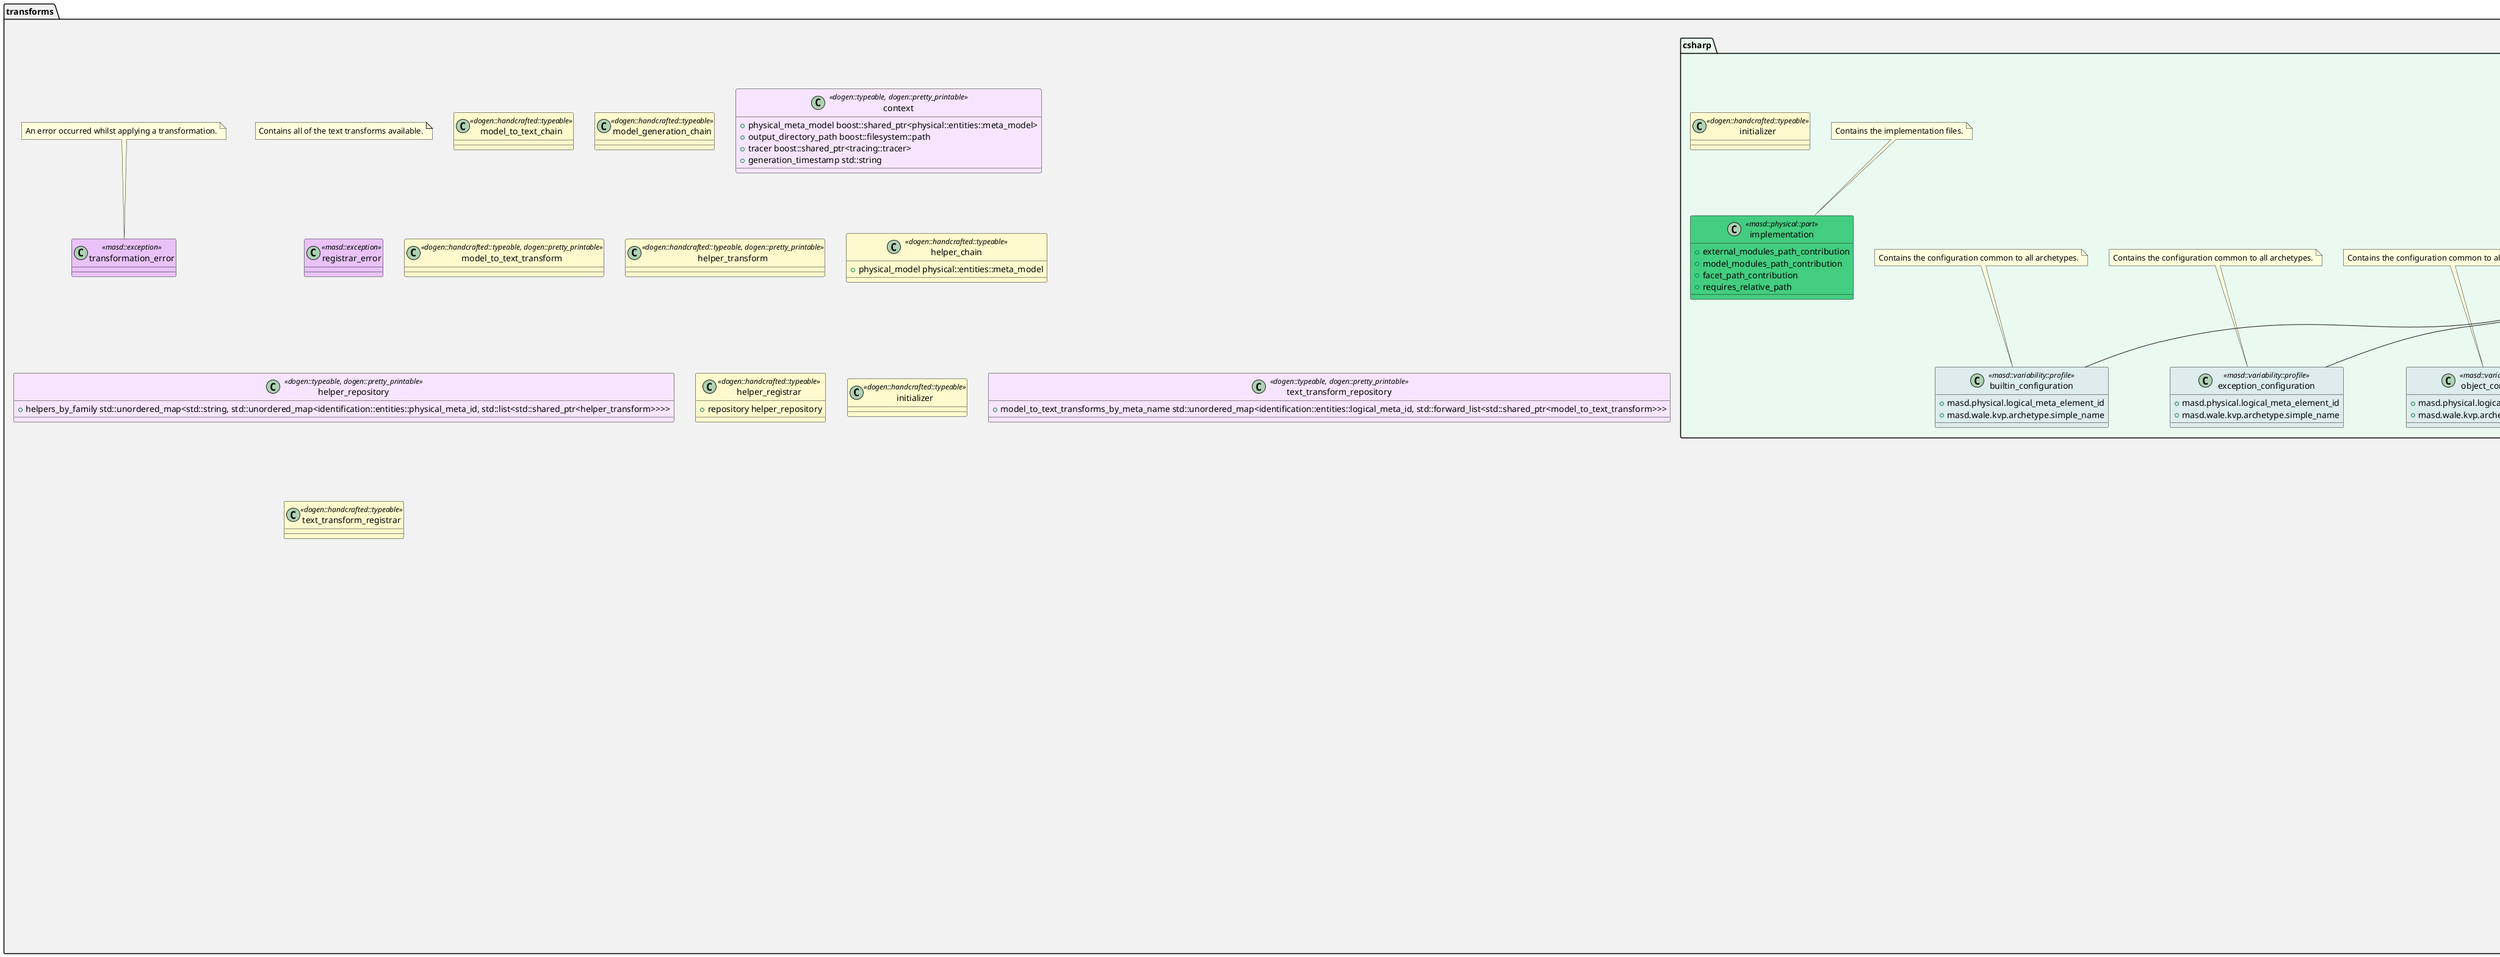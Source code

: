 @startuml
set namespaceSeparator ::
note as N1
Contains all of the M2T transforms for all supported backendsUML Representation of model:

UML representation:

\image html dogen.text/modeling/dogen.text.svg
end note

class registrar <<masd::serialization::type_registrar>> #00FF00 {
}

class main <<masd::entry_point, dogen::untypable>> #DDA9F3 {
}

class CMakeLists <<masd::build::cmakelists, dogen::handcrafted::cmake>> #99CB99 {
}

class cpp_artefact_transform_implementation <<masd::templating::logic_less_templates>> #FFC072 {
    +{field} content
}

class initializer <<dogen::handcrafted::typeable>> #FFFACD {
}

class csharp_transform_implementation <<masd::templating::logic_less_templates>> #FFC072 {
    +{field} content
}

class csharp_helper_transform_implementation <<masd::templating::logic_less_templates>> #FFC072 {
    +{field} content
}

class cpp_helper_transform_implementation <<masd::templating::logic_less_templates>> #FFC072 {
    +{field} content
}

class cpp_helper_transform_implementation_enabled <<masd::templating::logic_less_templates>> #FFC072 {
    +{field} content
}

namespace entities #F2F2F2 {
    class Provenance <<masd::object_template>> #E3B6F6 {
        +{field} provenance identification::entities::logical_provenance
    }

    note top of Provenance
Details of the origin of this model element.
    end note

    class model_set <<Provenance>> #F7E5FF {
        +{field} models std::list<model>
    }

    model_set o-- model

    note top of model_set
Represents a set of related models.
    end note

    class model <<Provenance>> #F7E5FF {
        +{field} logical logical::entities::model
        +{field} physical physical::entities::model
        +{field} logical_physical_regions std::list<logical_physical_region>
    }

    model_set o-- logical_physical_region

    note top of model
Represents the combined logical-physical space.
    end note

    class logical_physical_region #F7E5FF {
        +{field} logical_element boost::shared_ptr<logical::entities::element>
        +{field} physical_region physical::entities::region
    }

    note top of logical_physical_region
Represents a region of logical-physical space with a single logical element and
its associated physical elements.
    end note

}

namespace transforms #F2F2F2 {
    note as transforms_1
Contains all of the text transforms available.
    end note

    class model_to_text_chain <<dogen::handcrafted::typeable>> #FFFACD {
    }

    class model_generation_chain <<dogen::handcrafted::typeable>> #FFFACD {
    }

    class context <<dogen::typeable, dogen::pretty_printable>> #F7E5FF {
        +{field} physical_meta_model boost::shared_ptr<physical::entities::meta_model>
        +{field} output_directory_path boost::filesystem::path
        +{field} tracer boost::shared_ptr<tracing::tracer>
        +{field} generation_timestamp std::string
    }

    class transformation_error <<masd::exception>> #E8C2F8 {
    }

    note top of transformation_error
An error occurred whilst applying a transformation.
    end note

    class registrar_error <<masd::exception>> #E8C2F8 {
    }

    class model_to_text_transform <<dogen::handcrafted::typeable, dogen::pretty_printable>> #FFFACD {
    }

    class helper_transform <<dogen::handcrafted::typeable, dogen::pretty_printable>> #FFFACD {
    }

    class helper_chain <<dogen::handcrafted::typeable>> #FFFACD {
        +{field} physical_model physical::entities::meta_model
    }

    class helper_repository <<dogen::typeable, dogen::pretty_printable>> #F7E5FF {
        +{field} helpers_by_family std::unordered_map<std::string, std::unordered_map<identification::entities::physical_meta_id, std::list<std::shared_ptr<helper_transform>>>>
    }

    class helper_registrar <<dogen::handcrafted::typeable>> #FFFACD {
        +{field} repository helper_repository
    }

    class initializer <<dogen::handcrafted::typeable>> #FFFACD {
    }

    class text_transform_repository <<dogen::typeable, dogen::pretty_printable>> #F7E5FF {
        +{field} model_to_text_transforms_by_meta_name std::unordered_map<identification::entities::logical_meta_id, std::forward_list<std::shared_ptr<model_to_text_transform>>>
    }

    class text_transform_registrar <<dogen::handcrafted::typeable>> #FFFACD {
    }

    namespace transforms::cpp <<masd::physical::backend>> #EBFAF1 {
        note as cpp_1
Text transforms that implement the C++ backend.

Provides a set of M2T transforms that convert logical model elements into a
physical representation in the C++ technical space, or associated minor
technical spaces.
        end note

        class implementation <<masd::physical::part>> #43CD80 {
            +{field} external_modules_path_contribution
            +{field} model_modules_path_contribution
            +{field} facet_path_contribution
            +{field} requires_relative_path
            +{field} directory_name
        }

        implementation o-l- public_headers

        note top of implementation
Contains the implementation files.
        end note

        class public_headers <<masd::physical::part>> #43CD80 {
            +{field} external_modules_path_contribution
            +{field} model_modules_path_contribution
            +{field} facet_path_contribution
            +{field} requires_relative_path
            +{field} directory_name
        }

        public_headers o-l- testing

        note top of public_headers
Contains the header files that are publicly visible.
        end note

        class testing <<masd::physical::part>> #43CD80 {
            +{field} external_modules_path_contribution
            +{field} model_modules_path_contribution
            +{field} facet_path_contribution
            +{field} requires_relative_path
            +{field} directory_name
        }

        testing o-l- standard_header_file

        note top of testing
Contains the generated test files.
        end note

        class standard_header_file <<masd::physical::archetype_kind>> #68D799 {
            +{field} file_extension
        }

        note top of standard_header_file
Header file generated by Dogen.
        end note

        class base_archetype_configuration <<masd::variability::profile>> #DDECEC {
            +{field} masd.physical.technical_space
        }

        note top of base_archetype_configuration
Contains the configuration common to all archetypes.
        end note

        class tests_configuration <<masd::variability::profile>> #DDECEC {
            +{field} masd.physical.part_id
            +{field} masd.physical.wale_template_reference
            +{field} masd.physical.relation_status
        }

        transforms::cpp::base_archetype_configuration <|-- transforms::cpp::tests_configuration
        note top of tests_configuration
Contains the configuration common to most archetypes in tests.
        end note

        class header_configuration <<masd::variability::profile>> #DDECEC {
            +{field} masd.physical.part_id
            +{field} masd.physical.wale_template_reference
        }

        transforms::cpp::base_archetype_configuration <|-- transforms::cpp::header_configuration
        note top of header_configuration
Contains the configuration common to all c++ header archetypes.
        end note

        class header_facet_default_configuration <<masd::variability::profile>> #DDECEC {
            +{field} masd.physical.relation_status
        }

        transforms::cpp::header_configuration <|-- transforms::cpp::header_facet_default_configuration
        class enumeration_header_configuration <<masd::variability::profile>> #DDECEC {
            +{field} masd.physical.logical_meta_element_id
            +{field} masd.wale.kvp.archetype.simple_name
        }

        transforms::cpp::header_facet_default_configuration <|-- transforms::cpp::enumeration_header_configuration
        note top of enumeration_header_configuration
Contains the configuration common to all enumeration header archetypes.
        end note

        class object_header_configuration <<masd::variability::profile>> #DDECEC {
            +{field} masd.physical.logical_meta_element_id
            +{field} masd.wale.kvp.archetype.simple_name
        }

        transforms::cpp::header_facet_default_configuration <|-- transforms::cpp::object_header_configuration
        note top of object_header_configuration
Contains the configuration common to all object header archetypes.
        end note

        class primitive_header_configuration <<masd::variability::profile>> #DDECEC {
            +{field} masd.physical.logical_meta_element_id
            +{field} masd.wale.kvp.archetype.simple_name
        }

        transforms::cpp::header_facet_default_configuration <|-- transforms::cpp::primitive_header_configuration
        note top of primitive_header_configuration
Contains the configuration common to all built header archetypes.
        end note

        class builtin_header_configuration <<masd::variability::profile>> #DDECEC {
            +{field} masd.physical.logical_meta_element_id
            +{field} masd.wale.kvp.archetype.simple_name
        }

        transforms::cpp::header_facet_default_configuration <|-- transforms::cpp::builtin_header_configuration
        note top of builtin_header_configuration
Contains the configuration common to all built header archetypes.
        end note

        class implementation_configuration <<masd::variability::profile>> #DDECEC {
            +{field} masd.physical.part_id
            +{field} masd.physical.wale_template_reference
            +{field} masd.physical.relation_status
        }

        transforms::cpp::base_archetype_configuration <|-- transforms::cpp::implementation_configuration
        note top of implementation_configuration
Contains the configuration common to all c++ implementation archetypes.
        end note

        class object_implementation_configuration <<masd::variability::profile>> #DDECEC {
            +{field} masd.physical.logical_meta_element_id
            +{field} masd.wale.kvp.archetype.simple_name
        }

        transforms::cpp::implementation_configuration <|-- transforms::cpp::object_implementation_configuration
        class primitive_implementation_configuration <<masd::variability::profile>> #DDECEC {
            +{field} masd.physical.logical_meta_element_id
            +{field} masd.wale.kvp.archetype.simple_name
        }

        transforms::cpp::implementation_configuration <|-- transforms::cpp::primitive_implementation_configuration
        class enumeration_implementation_configuration <<masd::variability::profile>> #DDECEC {
            +{field} masd.physical.logical_meta_element_id
            +{field} masd.wale.kvp.archetype.simple_name
        }

        transforms::cpp::implementation_configuration <|-- transforms::cpp::enumeration_implementation_configuration
        namespace transforms::cpp::types <<masd::physical::facet>> #C6F0D8 {
            note as types_1
M2T transforms for the types facet of the
C++ technical space.
            end note

            class initializer <<dogen::handcrafted::typeable>> #FFFACD {
            }

            initializer o-d- smart_pointer_helper

            class archetype_class_header_transform <<masd::physical::archetype, dogen::header_facet_default_configuration>> #68D799 {
                +{field} stitch_template_content
            }

            note top of archetype_class_header_transform
Generates header files for archetypes.
            end note

            class archetype_class_implementation_transform <<masd::physical::archetype, dogen::implementation_configuration>> #68D799 {
                +{field} stitch_template_content
            }

            archetype_class_implementation_transform o-d- archetype_class_header_transform

            note top of archetype_class_implementation_transform
Generates implementation files for archetypes.
            end note

            class archetype_class_header_factory <<masd::physical::archetype, dogen::header_configuration>> #68D799 {
                +{field} stitch_template_content
            }

            archetype_class_header_factory o-d- archetype_class_header_transform

            note top of archetype_class_header_factory
Generates header files for archetype factories.
            end note

            class archetype_class_implementation_factory <<masd::physical::archetype, dogen::implementation_configuration>> #68D799 {
                +{field} stitch_template_content
            }

            archetype_class_implementation_factory  o-d- archetype_class_header_transform

            note top of archetype_class_implementation_factory
Generates implementation files for archetype factories.
            end note

            class facet_class_header_transform <<masd::physical::archetype, dogen::header_facet_default_configuration>> #68D799 {
                +{field} stitch_template_content
            }

            note top of facet_class_header_transform
Generates header files for facet transforms.
            end note

            class facet_class_implementation_transform <<masd::physical::archetype, dogen::implementation_configuration>> #68D799 {
                +{field} stitch_template_content
            }

            facet_class_implementation_transform o-d- facet_class_header_transform

            note top of facet_class_implementation_transform
Generates implementation files for facet transforms.
            end note

            class facet_class_header_factory <<masd::physical::archetype, dogen::header_configuration>> #68D799 {
                +{field} stitch_template_content
            }

            facet_class_header_factory o-d- facet_class_header_transform

            note top of facet_class_header_factory
Generates header files for facet factories.
            end note

            class facet_class_implementation_factory <<masd::physical::archetype, dogen::implementation_configuration>> #68D799 {
                +{field} stitch_template_content
            }

            facet_class_implementation_factory o-d- facet_class_header_transform

            note top of facet_class_implementation_factory
Generates implementation files for facet factory.
            end note

            class backend_class_header_transform <<masd::physical::archetype, dogen::header_facet_default_configuration>> #68D799 {
                +{field} stitch_template_content
            }

            note top of backend_class_header_transform
Generates header files for archetypes.
            end note

            class backend_class_implementation_transform <<masd::physical::archetype, dogen::implementation_configuration>> #68D799 {
                +{field} stitch_template_content
            }

            note top of backend_class_implementation_transform
Generates implementation files for archetypes.
            end note

            class backend_class_header_factory <<masd::physical::archetype, dogen::header_configuration>> #68D799 {
                +{field} stitch_template_content
            }

            note top of backend_class_header_factory
Generates header files for backend factories.
            end note

            class part_class_header_transform <<masd::physical::archetype, dogen::header_facet_default_configuration>> #68D799 {
                +{field} stitch_template_content
            }

            note top of part_class_header_transform
Generates header files for parts.
            end note

            class part_class_header_factory <<masd::physical::archetype, dogen::header_configuration>> #68D799 {
                +{field} stitch_template_content
            }

            note top of part_class_header_factory
Generates header files for part factories.
            end note

            class helper_class_header_transform <<masd::physical::archetype, dogen::header_facet_default_configuration>> #68D799 {
                +{field} stitch_template_content
            }

            note top of helper_class_header_transform
Generates header files for helpers.
            end note

            class helper_class_header_factory <<masd::physical::archetype, dogen::header_configuration>> #68D799 {
                +{field} stitch_template_content
            }

            note top of helper_class_header_factory
Generates header files for helper factories.
            end note

            class archetype_kind_class_header_factory <<masd::physical::archetype, dogen::header_configuration>> #68D799 {
                +{field} stitch_template_content
            }

            note top of archetype_kind_class_header_factory
Generates header files for archetype_kind factories.
            end note

            class smart_pointer_helper <<masd::physical::helper>> #68D7BB {
                +{field} stitch_template_content
            }

            smart_pointer_helper o-d- archetype_class_header_transform

            class backend_class_implementation_factory <<masd::physical::archetype, dogen::implementation_configuration>> #68D799 {
                +{field} stitch_template_content
            }

            note top of backend_class_implementation_factory
Generates implementation files for backend factories.
            end note

            class part_class_implementation_transform <<masd::physical::archetype, dogen::implementation_configuration>> #68D799 {
                +{field} stitch_template_content
            }

            note top of part_class_implementation_transform
Generates implementation files for parts.
            end note

            class part_class_implementation_factory <<masd::physical::archetype, dogen::implementation_configuration>> #68D799 {
                +{field} stitch_template_content
            }

            note top of part_class_implementation_factory
Generates implementation files for part factories.
            end note

            class helper_class_implementation_transform <<masd::physical::archetype, dogen::implementation_configuration>> #68D799 {
                +{field} stitch_template_content
            }

            note top of helper_class_implementation_transform
Generates implementation files for helpers.
            end note

            class helper_class_implementation_factory <<masd::physical::archetype, dogen::implementation_configuration>> #68D799 {
                +{field} stitch_template_content
            }

            note top of helper_class_implementation_factory
Generates implementation files for helper factories.
            end note

            class archetype_kind_class_implementation_factory <<masd::physical::archetype, dogen::implementation_configuration>> #68D799 {
                +{field} stitch_template_content
            }

            note top of archetype_kind_class_implementation_factory
Generates implementation files for archetype_kind factories.
            end note

            class class_header <<masd::physical::archetype, dogen::object_header_configuration>> #68D799 {
                +{field} stitch_template_content
            }

            note top of class_header
Generates header files for objects.
            end note

            class class_forward_declarations <<masd::physical::archetype, dogen::header_configuration>> #68D799 {
                +{field} stitch_template_content
            }

            note top of class_forward_declarations
Generates forward declarations for classes.
            end note

            class namespace_header <<masd::physical::archetype, dogen::header_facet_default_configuration>> #68D799 {
                +{field} stitch_template_content
            }

            note top of namespace_header
Generates header files for namespaces.
            end note

            class visitor_header <<masd::physical::archetype, dogen::header_facet_default_configuration>> #68D799 {
                +{field} stitch_template_content
            }

            note top of visitor_header
Generates header files for visitors.
            end note

            class primitive_header <<masd::physical::archetype, dogen::primitive_header_configuration>> #68D799 {
                +{field} stitch_template_content
            }

            note top of primitive_header
Generates header files for primitives.
            end note

            class primitive_forward_declarations <<masd::physical::archetype, dogen::header_configuration>> #68D799 {
                +{field} stitch_template_content
            }

            note top of primitive_forward_declarations
Generates forward declarations for primitives.
            end note

            class feature_template_bundle_header <<masd::physical::archetype, dogen::header_facet_default_configuration>> #68D799 {
                +{field} stitch_template_content
            }

            note top of feature_template_bundle_header
Generates implementation files for feature template bundles
            end note

            class feature_bundle_header <<masd::physical::archetype, dogen::header_facet_default_configuration>> #68D799 {
                +{field} stitch_template_content
            }

            note top of feature_bundle_header
Generates header files for feature bundles.
            end note

            class variability_initializer_header <<masd::physical::archetype, dogen::header_facet_default_configuration>> #68D799 {
                +{field} stitch_template_content
            }

            note top of variability_initializer_header
Generates header files for feature bundles.
            end note

            class main <<masd::physical::archetype, dogen::implementation_configuration>> #68D799 {
                +{field} stitch_template_content
            }

            note top of main
Generates implementation file for entry point.
            end note

            class class_implementation <<masd::physical::archetype, dogen::object_implementation_configuration>> #68D799 {
                +{field} stitch_template_content
            }

            note top of class_implementation
Generates implementation files for objects.
            end note

            class exception_header <<masd::physical::archetype, dogen::header_facet_default_configuration>> #68D799 {
                +{field} stitch_template_content
            }

            note top of exception_header
Generates header files for exceptions.
            end note

            class enum_header <<masd::physical::archetype, dogen::enumeration_header_configuration>> #68D799 {
                +{field} stitch_template_content
            }

            note top of enum_header
Generates header files for enumerations.
            end note

            class visitor_forward_declarations <<masd::physical::archetype, dogen::header_configuration>> #68D799 {
                +{field} stitch_template_content
            }

            note top of visitor_forward_declarations
Generates forward declarations for visitors.
            end note

            class primitive_implementation <<masd::physical::archetype, dogen::primitive_implementation_configuration>> #68D799 {
                +{field} stitch_template_content
            }

            note top of primitive_implementation
Generates implementation files for primitives.
            end note

            class builtin_header <<masd::physical::archetype, dogen::builtin_header_configuration>> #68D799 {
                +{field} stitch_template_content
            }

            note top of builtin_header
Generates header files for builtins.
            end note

            class feature_template_bundle_implementation <<masd::physical::archetype, dogen::implementation_configuration>> #68D799 {
                +{field} stitch_template_content
            }

            note top of feature_template_bundle_implementation
Generates implementation files for feature templates.
            end note

            class feature_bundle_implementation <<masd::physical::archetype, dogen::implementation_configuration>> #68D799 {
                +{field} stitch_template_content
            }

            note top of feature_bundle_implementation
Generates implementation files for feature bundles.
            end note

            class variability_initializer_implementation <<masd::physical::archetype, dogen::implementation_configuration>> #68D799 {
                +{field} stitch_template_content
            }

            note top of variability_initializer_implementation
Generates header files for feature bundles.
            end note

        }

        namespace transforms::cpp::hash <<masd::physical::facet>> #C6F0D8 {
            note as hash_1
M2T transforms for the hash facet of the
C++ technical space.
            end note

            class initializer <<dogen::handcrafted::typeable>> #FFFACD {
            }

            class date_helper <<masd::physical::helper>> #68D7BB {
                +{field} stitch_template_content
            }

            class ptime_helper <<masd::physical::helper>> #68D7BB {
                +{field} stitch_template_content
            }

            class associative_container_helper <<masd::physical::helper>> #68D7BB {
                +{field} stitch_template_content
            }

            class optional_helper <<masd::physical::helper>> #68D7BB {
                +{field} stitch_template_content
            }

            class sequence_container_helper <<masd::physical::helper>> #68D7BB {
                +{field} stitch_template_content
            }

            class variant_helper <<masd::physical::helper>> #68D7BB {
                +{field} stitch_template_content
            }

            class time_duration_helper <<masd::physical::helper>> #68D7BB {
                +{field} stitch_template_content
            }

            class ptree_helper <<masd::physical::helper>> #68D7BB {
                +{field} stitch_template_content
            }

            class pair_helper <<masd::physical::helper>> #68D7BB {
                +{field} stitch_template_content
            }

            class smart_pointer_helper <<masd::physical::helper>> #68D7BB {
                +{field} stitch_template_content
            }

            class path_helper <<masd::physical::helper>> #68D7BB {
                +{field} stitch_template_content
            }

            class class_header <<masd::physical::archetype, dogen::object_header_configuration>> #68D799 {
                +{field} stitch_template_content
            }

            note top of class_header
Generates header files for objects.
            end note

            class class_implementation <<masd::physical::archetype, dogen::object_implementation_configuration>> #68D799 {
                +{field} stitch_template_content
            }

            note top of class_implementation
Generates implementation files for objects.
            end note

            class enum_header <<masd::physical::archetype>> #68D799 {
                +{field} stitch_template_content
            }

            note top of enum_header
Generates header files for enumerations.
            end note

            class builtin_header <<masd::physical::archetype, dogen::builtin_header_configuration>> #68D799 {
                +{field} stitch_template_content
            }

            note top of builtin_header
Generates header files for builtins.
            end note

            class primitive_header <<masd::physical::archetype, dogen::primitive_header_configuration>> #68D799 {
                +{field} stitch_template_content
            }

            note top of primitive_header
Generates header files for primitives.
            end note

            class primitive_implementation <<masd::physical::archetype, dogen::primitive_implementation_configuration>> #68D799 {
                +{field} stitch_template_content
            }

            note top of primitive_implementation
Generates implementation files for primitives.
            end note

        }

        namespace transforms::cpp::build <<masd::physical::facet>> #C6F0D8 {
            note as build_1
M2T transforms related to build files.
            end note

            class initializer <<dogen::handcrafted::typeable>> #FFFACD {
            }

            class include_cmakelists <<masd::physical::archetype>> #68D799 {
                +{field} stitch_template_content
            }

            note top of include_cmakelists
Generates cmakelists for tests.
            end note

            class source_cmakelists <<masd::physical::archetype>> #68D799 {
                +{field} stitch_template_content
            }

            note top of source_cmakelists
Generates cmakelists for tests.
            end note

        }

        namespace transforms::cpp::io <<masd::physical::facet>> #C6F0D8 {
            note as io_1
M2T transforms for the io facet of the
C++ technical space.
            end note

            class initializer <<dogen::handcrafted::typeable>> #FFFACD {
            }

            class optional_helper <<masd::physical::helper>> #68D7BB {
                +{field} stitch_template_content
            }

            class pair_helper <<masd::physical::helper>> #68D7BB {
                +{field} stitch_template_content
            }

            class string_helper <<masd::physical::helper>> #68D7BB {
                +{field} stitch_template_content
            }

            class ptree_helper <<masd::physical::helper>> #68D7BB {
                +{field} stitch_template_content
            }

            class associative_container_helper <<masd::physical::helper>> #68D7BB {
                +{field} stitch_template_content
            }

            class sequence_container_helper <<masd::physical::helper>> #68D7BB {
                +{field} stitch_template_content
            }

            class smart_pointer_helper <<masd::physical::helper>> #68D7BB {
                +{field} stitch_template_content
            }

            class variant_helper <<masd::physical::helper>> #68D7BB {
                +{field} stitch_template_content
            }

            class inserter_implementation_helper <<dogen::handcrafted::typeable>> #FFFACD {
            }

            class class_header <<masd::physical::archetype, dogen::object_header_configuration>> #68D799 {
                +{field} stitch_template_content
            }

            note top of class_header
Generates header files for objects.
            end note

            class class_implementation <<masd::physical::archetype, dogen::object_implementation_configuration>> #68D799 {
                +{field} stitch_template_content
            }

            note top of class_implementation
Generates implementation files for objects.
            end note

            class enum_header <<masd::physical::archetype, dogen::enumeration_header_configuration>> #68D799 {
                +{field} stitch_template_content
            }

            note top of enum_header
Generates header files for enumerations.
            end note

            class enum_implementation <<masd::physical::archetype, dogen::enumeration_implementation_configuration>> #68D799 {
                +{field} stitch_template_content
            }

            note top of enum_implementation
Generates implementation files for enumerations.
            end note

            class primitive_header <<masd::physical::archetype, dogen::primitive_header_configuration>> #68D799 {
                +{field} stitch_template_content
            }

            note top of primitive_header
Generates header files for primitives.
            end note

            class builtin_header <<masd::physical::archetype, dogen::builtin_header_configuration>> #68D799 {
                +{field} stitch_template_content
            }

            note top of builtin_header
Generates header files for builtins.
            end note

            class primitive_implementation <<masd::physical::archetype, dogen::primitive_implementation_configuration>> #68D799 {
                +{field} stitch_template_content
            }

            note top of primitive_implementation
Generates implementation files for primitives.
            end note

        }

        namespace transforms::cpp::visual_studio <<masd::physical::facet>> #C6F0D8 {
            note as visual_studio_1
M2T transforms related to Visual Studio
support.
            end note

            class initializer <<dogen::handcrafted::typeable>> #FFFACD {
            }

            class solution <<masd::physical::archetype>> #68D799 {
                +{field} stitch_template_content
            }

            note top of solution
Generates visual studio solutions.
            end note

            class msbuild_targets <<masd::physical::archetype>> #68D799 {
                +{field} stitch_template_content
            }

            note top of msbuild_targets
Generates msbuild targets.
            end note

            class project <<masd::physical::archetype>> #68D799 {
                +{field} stitch_template_content
            }

            note top of project
Generates visual studio project.
            end note

        }

        namespace transforms::cpp::serialization <<masd::physical::facet>> #C6F0D8 {
            note as serialization_1
M2T transforms for the boost serialisation
facet of the C++ technical space.
            end note

            class initializer <<dogen::handcrafted::typeable>> #FFFACD {
            }

            class path_helper <<masd::physical::helper>> #68D7BB {
                +{field} stitch_template_content
            }

            class class_header <<masd::physical::archetype, dogen::object_header_configuration>> #68D799 {
                +{field} stitch_template_content
            }

            note top of class_header
Generates header files for objects.
            end note

            class class_forward_declarations <<masd::physical::archetype, dogen::header_configuration>> #68D799 {
                +{field} stitch_template_content
            }

            note top of class_forward_declarations
Generates forward declarations for classes.
            end note

            class primitive_header <<masd::physical::archetype, dogen::primitive_header_configuration>> #68D799 {
                +{field} stitch_template_content
            }

            note top of primitive_header
Generates header files for primitives.
            end note

            class primitive_forward_declarations <<masd::physical::archetype, dogen::header_configuration>> #68D799 {
                +{field} stitch_template_content
            }

            note top of primitive_forward_declarations
Generates forward declarations for primitives.
            end note

            class type_registrar_header <<masd::physical::archetype, dogen::header_facet_default_configuration>> #68D799 {
                +{field} stitch_template_content
            }

            note top of type_registrar_header
Generates header files for type registrars.
            end note

            class class_implementation <<masd::physical::archetype, dogen::object_implementation_configuration>> #68D799 {
                +{field} stitch_template_content
            }

            note top of class_implementation
Generates implementation files for objects.
            end note

            class builtin_header <<masd::physical::archetype, dogen::builtin_header_configuration>> #68D799 {
                +{field} stitch_template_content
            }

            note top of builtin_header
Generates header files for builtins.
            end note

            class primitive_implementation <<masd::physical::archetype, dogen::primitive_implementation_configuration>> #68D799 {
                +{field} stitch_template_content
            }

            note top of primitive_implementation
Generates header files for primitives.
            end note

            class enum_header <<masd::physical::archetype, dogen::enumeration_header_configuration>> #68D799 {
                +{field} stitch_template_content
            }

            note top of enum_header
Generates header files for primitives.
            end note

            class type_registrar_implementation <<masd::physical::archetype, dogen::implementation_configuration>> #68D799 {
                +{field} stitch_template_content
            }

            note top of type_registrar_implementation
Generates header files for feature bundles.
            end note

        }

        namespace transforms::cpp::test_data <<masd::physical::facet>> #C6F0D8 {
            note as test_data_1
M2T transforms for the test data facet
of the C++ technical space.
            end note

            class initializer <<dogen::handcrafted::typeable>> #FFFACD {
            }

            class date_helper <<masd::physical::helper>> #68D7BB {
                +{field} stitch_template_content
            }

            class bool_helper <<masd::physical::helper>> #68D7BB {
                +{field} stitch_template_content
            }

            class char_helper <<masd::physical::helper>> #68D7BB {
                +{field} stitch_template_content
            }

            class ptree_helper <<masd::physical::helper>> #68D7BB {
                +{field} stitch_template_content
            }

            class associative_container_helper <<masd::physical::helper>> #68D7BB {
                +{field} stitch_template_content
            }

            class pair_helper <<masd::physical::helper>> #68D7BB {
                +{field} stitch_template_content
            }

            class number_helper <<masd::physical::helper>> #68D7BB {
                +{field} stitch_template_content
            }

            class variant_helper <<masd::physical::helper>> #68D7BB {
                +{field} stitch_template_content
            }

            class path_helper <<masd::physical::helper>> #68D7BB {
                +{field} stitch_template_content
            }

            class ptime_helper <<masd::physical::helper>> #68D7BB {
                +{field} stitch_template_content
            }

            class optional_helper <<masd::physical::helper>> #68D7BB {
                +{field} stitch_template_content
            }

            class smart_pointer_helper <<masd::physical::helper>> #68D7BB {
                +{field} stitch_template_content
            }

            class sequence_container_helper <<masd::physical::helper>> #68D7BB {
                +{field} stitch_template_content
            }

            class string_helper <<masd::physical::helper>> #68D7BB {
                +{field} stitch_template_content
            }

            class domain_type_helper <<masd::physical::helper>> #68D7BB {
                +{field} stitch_template_content
            }

            class time_duration_helper <<masd::physical::helper>> #68D7BB {
                +{field} stitch_template_content
            }

            class class_header <<masd::physical::archetype, dogen::object_header_configuration>> #68D799 {
                +{field} stitch_template_content
            }

            note top of class_header
Generates header files for objects.
            end note

            class enum_header <<masd::physical::archetype, dogen::enumeration_header_configuration>> #68D799 {
                +{field} stitch_template_content
            }

            note top of enum_header
Generates header files for enumerations.
            end note

            class primitive_header <<masd::physical::archetype, dogen::primitive_header_configuration>> #68D799 {
                +{field} stitch_template_content
            }

            note top of primitive_header
Generates header files for primitives.
            end note

            class builtin_header <<masd::physical::archetype, dogen::builtin_header_configuration>> #68D799 {
                +{field} stitch_template_content
            }

            note top of builtin_header
Generates header files for builtins.
            end note

            class class_implementation <<masd::physical::archetype, dogen::object_implementation_configuration>> #68D799 {
                +{field} stitch_template_content
            }

            note top of class_implementation
Generates implementation files for objects.
            end note

            class enum_implementation <<masd::physical::archetype, dogen::enumeration_implementation_configuration>> #68D799 {
                +{field} stitch_template_content
            }

            note top of enum_implementation
Generates implementation files for enumerations.
            end note

            class primitive_implementation <<masd::physical::archetype, dogen::primitive_implementation_configuration>> #68D799 {
                +{field} stitch_template_content
            }

            note top of primitive_implementation
Generates implementation files for primitives.
            end note

        }

        namespace transforms::cpp::tests <<masd::physical::facet>> #C6F0D8 {
            note as tests_1
M2T transforms that generate tests for
generated code, in the C++ technical space.
            end note

            class initializer <<dogen::handcrafted::typeable>> #FFFACD {
            }

            class class_implementation <<masd::physical::archetype, dogen::tests_configuration>> #68D799 {
                +{field} stitch_template_content
            }

            note top of class_implementation
Generates tests for objects.
            end note

            class main <<masd::physical::archetype, dogen::tests_configuration>> #68D799 {
                +{field} stitch_template_content
            }

            note top of main
Generates entry point for tests.
            end note

            class enum_implementation <<masd::physical::archetype, dogen::tests_configuration>> #68D799 {
                +{field} stitch_template_content
            }

            note top of enum_implementation
Generates tests for enumeration.
            end note

            class cmakelists <<masd::physical::archetype>> #68D799 {
                +{field} stitch_template_content
            }

            note top of cmakelists
Generates cmakelists for tests.
            end note

        }

        namespace transforms::cpp::odb <<masd::physical::facet>> #C6F0D8 {
            note as odb_1
M2T transforms for the ODB facet of the
C++ technical space.
            end note

            class initializer <<dogen::handcrafted::typeable>> #FFFACD {
            }

            class class_header <<masd::physical::archetype, dogen::object_header_configuration>> #68D799 {
                +{field} stitch_template_content
            }

            note top of class_header
Generates header files for archetypes.
            end note

            class builtin_header <<masd::physical::archetype, dogen::builtin_header_configuration>> #68D799 {
                +{field} stitch_template_content
            }

            note top of builtin_header
Generates header files for builtins.
            end note

            class enum_header <<masd::physical::archetype, dogen::enumeration_header_configuration>> #68D799 {
                +{field} stitch_template_content
            }

            note top of enum_header
Generates header files for enumerations.
            end note

            class primitive_header <<masd::physical::archetype, dogen::primitive_header_configuration>> #68D799 {
                +{field} stitch_template_content
            }

            note top of primitive_header
Generates header files for primitives.
            end note

            class object_odb_options <<masd::physical::archetype>> #68D799 {
                +{field} stitch_template_content
            }

            note top of object_odb_options
Generates object options for odb.
            end note

            class primitive_odb_options <<masd::physical::archetype>> #68D799 {
                +{field} stitch_template_content
            }

            note top of primitive_odb_options
Generates object options for odb.
            end note

            class common_odb_options <<masd::physical::archetype>> #68D799 {
                +{field} stitch_template_content
            }

            note top of common_odb_options
Generates object options for odb.
            end note

        }

        namespace transforms::cpp::lexical_cast <<masd::physical::facet>> #C6F0D8 {
            note as lexical_cast_1
M2T transforms related to conversions from
and to string.
            end note

            class initializer <<dogen::handcrafted::typeable>> #FFFACD {
            }

            class enum_header <<masd::physical::archetype, dogen::enumeration_header_configuration>> #68D799 {
                +{field} stitch_template_content
            }

            note top of enum_header
Generates header files for enumerations.
            end note

        }

        class initializer <<dogen::handcrafted::typeable>> #FFFACD {
        }

        class project <<masd::physical::part>> #43CD80 {
            +{field} external_modules_path_contribution
            +{field} model_modules_path_contribution
            +{field} facet_path_contribution
            +{field} requires_relative_path
        }

        note top of project
FIXME: to be removed.
        end note

    }

    namespace transforms::csharp <<masd::physical::backend>> #EBFAF1 {
        note as csharp_1
M2T transforms for the C# technical space.

Takes types in the logical model and creates text
representations of the these types according to the grammar
of the C# technical space.
        end note

        class archetype_configuration <<masd::variability::profile>> #DDECEC {
            +{field} masd.physical.part_id
            +{field} masd.physical.wale_template_reference
            +{field} masd.physical.relation_status
            +{field} masd.physical.technical_space
        }

        note top of archetype_configuration
Contains the configuration common to all archetypes.
        end note

        class primitive_configuration <<masd::variability::profile>> #DDECEC {
            +{field} masd.physical.logical_meta_element_id
            +{field} masd.wale.kvp.archetype.simple_name
        }

        transforms::csharp::archetype_configuration <|-- transforms::csharp::primitive_configuration
        note top of primitive_configuration
Contains the configuration common to all archetypes.
        end note

        class enumeration_configuration <<masd::variability::profile>> #DDECEC {
            +{field} masd.physical.logical_meta_element_id
            +{field} masd.wale.kvp.archetype.simple_name
        }

        transforms::csharp::archetype_configuration <|-- transforms::csharp::enumeration_configuration
        note top of enumeration_configuration
Contains the configuration common to all archetypes.
        end note

        class object_configuration <<masd::variability::profile>> #DDECEC {
            +{field} masd.physical.logical_meta_element_id
            +{field} masd.wale.kvp.archetype.simple_name
        }

        transforms::csharp::archetype_configuration <|-- transforms::csharp::object_configuration
        note top of object_configuration
Contains the configuration common to all archetypes.
        end note

        class exception_configuration <<masd::variability::profile>> #DDECEC {
            +{field} masd.physical.logical_meta_element_id
            +{field} masd.wale.kvp.archetype.simple_name
        }

        transforms::csharp::archetype_configuration <|-- transforms::csharp::exception_configuration
        note top of exception_configuration
Contains the configuration common to all archetypes.
        end note

        class builtin_configuration <<masd::variability::profile>> #DDECEC {
            +{field} masd.physical.logical_meta_element_id
            +{field} masd.wale.kvp.archetype.simple_name
        }

        transforms::csharp::archetype_configuration <|-- transforms::csharp::builtin_configuration
        note top of builtin_configuration
Contains the configuration common to all archetypes.
        end note

        class implementation <<masd::physical::part>> #43CD80 {
            +{field} external_modules_path_contribution
            +{field} model_modules_path_contribution
            +{field} facet_path_contribution
            +{field} requires_relative_path
        }

        note top of implementation
Contains the implementation files.
        end note

        namespace transforms::csharp::types <<masd::physical::facet>> #C6F0D8 {
            note as types_1
M2T transforms for the types facet of
the C# technical space.
            end note

            class initializer <<dogen::handcrafted::typeable>> #FFFACD {
            }

            class floating_point_number_helper <<masd::physical::helper>> #68D7BB {
                +{field} stitch_template_content
            }

            class class <<masd::physical::archetype, dogen::object_configuration>> #68D799 {
                +{field} stitch_template_content
            }

            note top of class
Generates implementation files for objects.
            end note

            class exception <<masd::physical::archetype, dogen::exception_configuration>> #68D799 {
                +{field} stitch_template_content
            }

            note top of exception
Generates implementation files for exceptions.
            end note

            class builtin <<masd::physical::archetype, dogen::builtin_configuration>> #68D799 {
                +{field} stitch_template_content
            }

            note top of builtin
Generates implementation files for builtins.
            end note

            class enum <<masd::physical::archetype, dogen::enumeration_configuration>> #68D799 {
                +{field} stitch_template_content
            }

            note top of enum
Generates implementation files for enums.
            end note

            class primitive <<masd::physical::archetype, dogen::primitive_configuration>> #68D799 {
                +{field} stitch_template_content
            }

            note top of primitive
Generates implementation files for primitives.
            end note

        }

        namespace transforms::csharp::io <<masd::physical::facet>> #C6F0D8 {
            note as io_1
M2T transforms for the io facet of the
C# technical space.
            end note

            class initializer <<dogen::handcrafted::typeable>> #FFFACD {
            }

            class enumerable_helper <<masd::physical::helper>> #68D7BB {
                +{field} stitch_template_content
            }

            class class <<masd::physical::archetype, dogen::object_configuration>> #68D799 {
                +{field} stitch_template_content
            }

            note top of class
Generates implementation files for objects.
            end note

            class enum <<masd::physical::archetype, dogen::enumeration_configuration>> #68D799 {
                +{field} stitch_template_content
            }

            note top of enum
Generates implementation files for enums.
            end note

            class primitive <<masd::physical::archetype, dogen::primitive_configuration>> #68D799 {
                +{field} stitch_template_content
            }

            note top of primitive
Generates implementation files for primitives.
            end note

            class assistant <<masd::physical::archetype, dogen::archetype_configuration>> #68D799 {
                +{field} stitch_template_content
            }

            note top of assistant
Generates implementation files for assistants.
            end note

        }

        namespace transforms::csharp::test_data <<masd::physical::facet>> #C6F0D8 {
            note as test_data_1
M2T transforms for the test data facet of
the C# technical space.
            end note

            class initializer <<dogen::handcrafted::typeable>> #FFFACD {
            }

            class class <<masd::physical::archetype, dogen::object_configuration>> #68D799 {
                +{field} stitch_template_content
            }

            note top of class
Generates implementation files for objects.
            end note

            class assistant <<masd::physical::archetype, dogen::archetype_configuration>> #68D799 {
                +{field} stitch_template_content
            }

            note top of assistant
Generates implementation files for assistants.
            end note

            class enum <<masd::physical::archetype, dogen::enumeration_configuration>> #68D799 {
                +{field} stitch_template_content
            }

            note top of enum
Generates implementation files for enums.
            end note

            class primitive <<masd::physical::archetype, dogen::primitive_configuration>> #68D799 {
                +{field} stitch_template_content
            }

            note top of primitive
Generates implementation files for primitives.
            end note

        }

        namespace transforms::csharp::visual_studio <<masd::physical::facet>> #C6F0D8 {
            note as visual_studio_1
M2T transforms for the visual studio
facet of the C# technical space.
            end note

            class initializer <<dogen::handcrafted::typeable>> #FFFACD {
            }

            class project <<masd::physical::archetype>> #68D799 {
                +{field} stitch_template_content
            }

            note top of project
Generates visual studio project.
            end note

            class solution <<masd::physical::archetype>> #68D799 {
                +{field} stitch_template_content
            }

            note top of solution
Generates visual studio solutions.
            end note

        }

        class initializer <<dogen::handcrafted::typeable>> #FFFACD {
        }

    }

}

namespace formatters #F2F2F2 {
    class formatting_error <<masd::exception>> #E8C2F8 {
    }

    note top of formatting_error
An error has occurred while formatting.
    end note

    class namespace_formatter <<dogen::handcrafted::typeable>> #FFFACD {
    }

    class scoped_namespace_formatter <<dogen::handcrafted::typeable>> #FFFACD {
    }

    class boilerplate_formatter <<dogen::handcrafted::typeable>> #FFFACD {
    }

    class scoped_boilerplate_formatter <<dogen::handcrafted::typeable>> #FFFACD {
    }

    class dependencies_formatter <<dogen::handcrafted::typeable>> #FFFACD {
    }

    class header_guard_formatter <<dogen::handcrafted::typeable>> #FFFACD {
    }

    class boilerplate_properties #F7E5FF {
        +{field} preamble std::string
        +{field} postamble std::string
        +{field} dependencies std::list<std::string>
        +{field} header_guard std::string
        +{field} technical_space identification::entities::technical_space
        +{field} generate_preamble bool
        +{field} generate_header_guards bool
    }

    class assistant <<dogen::handcrafted::typeable>> #FFFACD {
    }

}

@enduml
